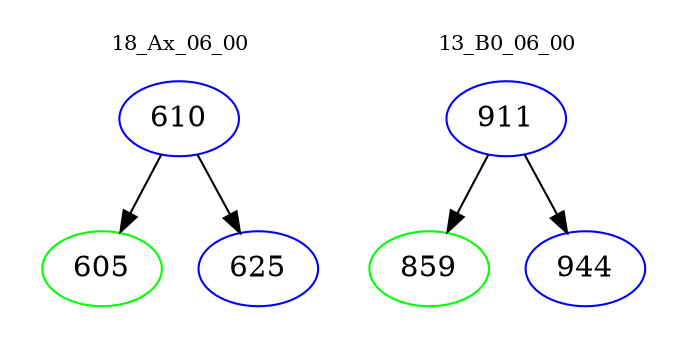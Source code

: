 digraph{
subgraph cluster_0 {
color = white
label = "18_Ax_06_00";
fontsize=10;
T0_610 [label="610", color="blue"]
T0_610 -> T0_605 [color="black"]
T0_605 [label="605", color="green"]
T0_610 -> T0_625 [color="black"]
T0_625 [label="625", color="blue"]
}
subgraph cluster_1 {
color = white
label = "13_B0_06_00";
fontsize=10;
T1_911 [label="911", color="blue"]
T1_911 -> T1_859 [color="black"]
T1_859 [label="859", color="green"]
T1_911 -> T1_944 [color="black"]
T1_944 [label="944", color="blue"]
}
}

